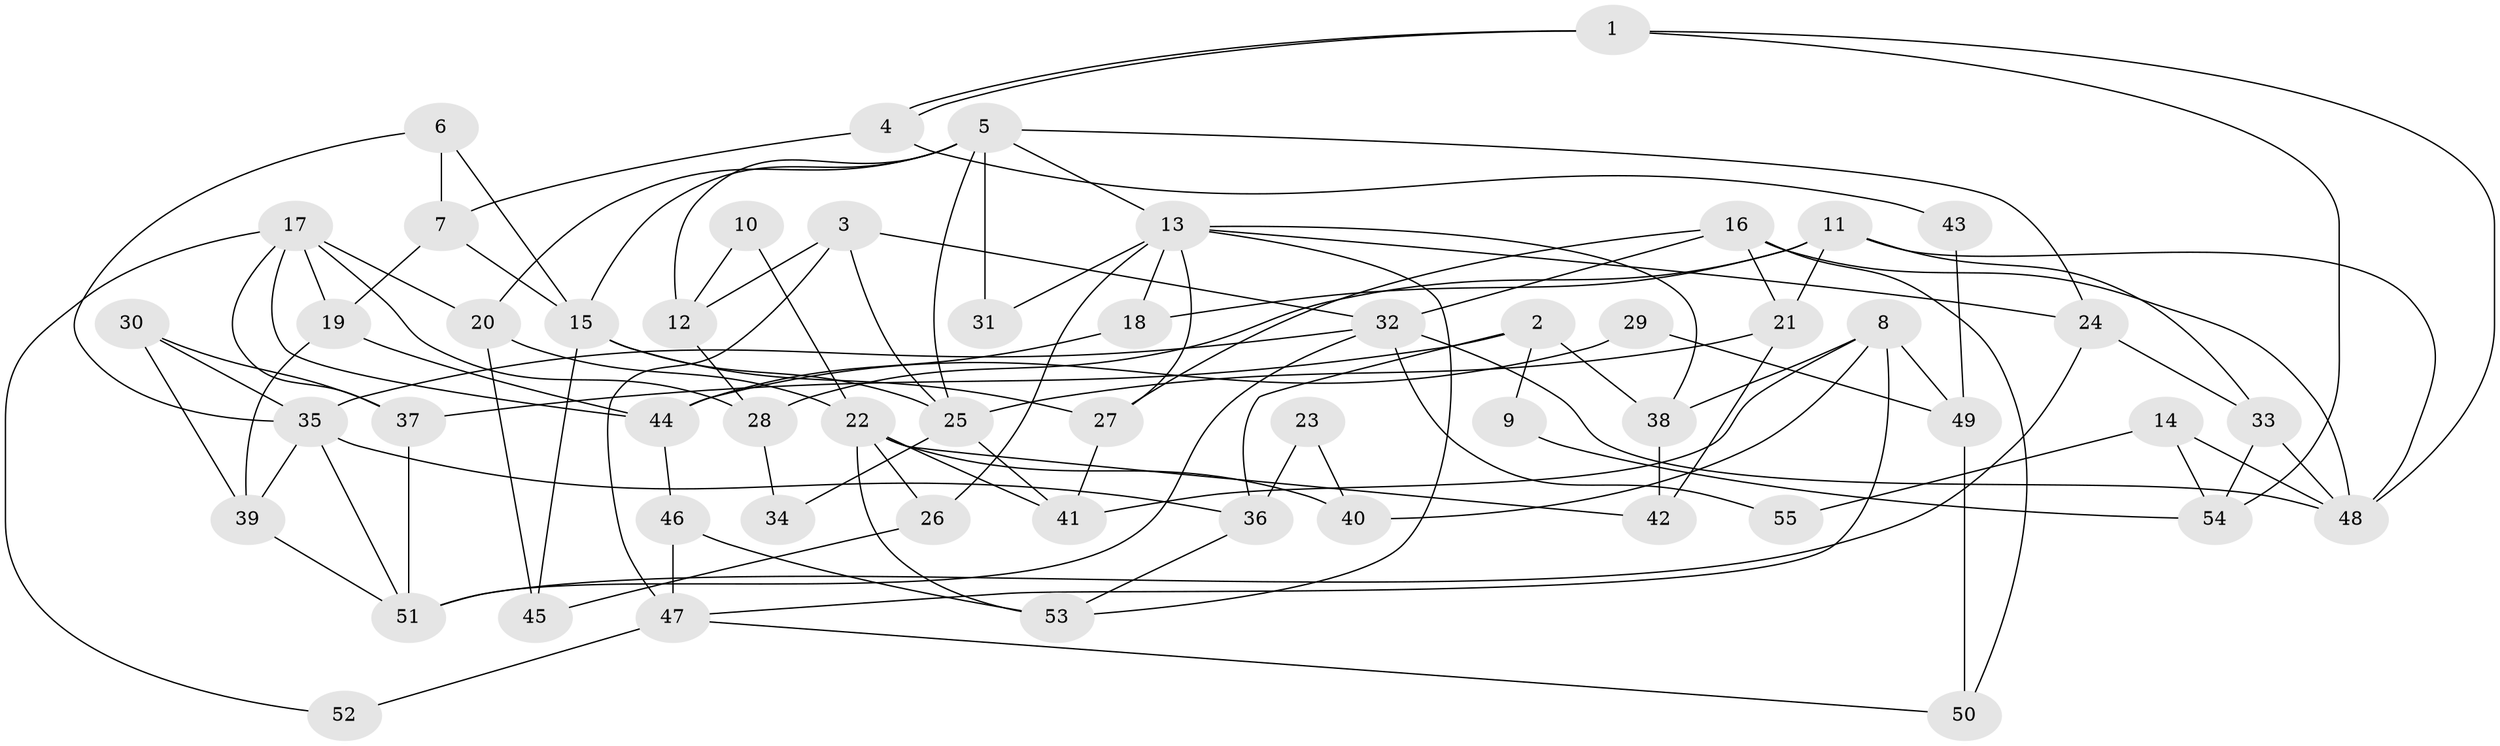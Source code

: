 // coarse degree distribution, {4: 0.18181818181818182, 8: 0.045454545454545456, 7: 0.18181818181818182, 3: 0.18181818181818182, 2: 0.09090909090909091, 5: 0.22727272727272727, 6: 0.045454545454545456, 9: 0.045454545454545456}
// Generated by graph-tools (version 1.1) at 2025/37/03/04/25 23:37:13]
// undirected, 55 vertices, 110 edges
graph export_dot {
  node [color=gray90,style=filled];
  1;
  2;
  3;
  4;
  5;
  6;
  7;
  8;
  9;
  10;
  11;
  12;
  13;
  14;
  15;
  16;
  17;
  18;
  19;
  20;
  21;
  22;
  23;
  24;
  25;
  26;
  27;
  28;
  29;
  30;
  31;
  32;
  33;
  34;
  35;
  36;
  37;
  38;
  39;
  40;
  41;
  42;
  43;
  44;
  45;
  46;
  47;
  48;
  49;
  50;
  51;
  52;
  53;
  54;
  55;
  1 -- 4;
  1 -- 4;
  1 -- 48;
  1 -- 54;
  2 -- 37;
  2 -- 38;
  2 -- 9;
  2 -- 36;
  3 -- 32;
  3 -- 25;
  3 -- 12;
  3 -- 47;
  4 -- 7;
  4 -- 43;
  5 -- 20;
  5 -- 24;
  5 -- 12;
  5 -- 13;
  5 -- 15;
  5 -- 25;
  5 -- 31;
  6 -- 7;
  6 -- 35;
  6 -- 15;
  7 -- 15;
  7 -- 19;
  8 -- 38;
  8 -- 41;
  8 -- 40;
  8 -- 47;
  8 -- 49;
  9 -- 54;
  10 -- 12;
  10 -- 22;
  11 -- 21;
  11 -- 18;
  11 -- 28;
  11 -- 33;
  11 -- 48;
  12 -- 28;
  13 -- 27;
  13 -- 18;
  13 -- 24;
  13 -- 26;
  13 -- 31;
  13 -- 38;
  13 -- 53;
  14 -- 48;
  14 -- 54;
  14 -- 55;
  15 -- 25;
  15 -- 27;
  15 -- 45;
  16 -- 32;
  16 -- 27;
  16 -- 21;
  16 -- 48;
  16 -- 50;
  17 -- 19;
  17 -- 28;
  17 -- 20;
  17 -- 37;
  17 -- 44;
  17 -- 52;
  18 -- 44;
  19 -- 39;
  19 -- 44;
  20 -- 22;
  20 -- 45;
  21 -- 25;
  21 -- 42;
  22 -- 26;
  22 -- 53;
  22 -- 40;
  22 -- 41;
  22 -- 42;
  23 -- 40;
  23 -- 36;
  24 -- 33;
  24 -- 51;
  25 -- 34;
  25 -- 41;
  26 -- 45;
  27 -- 41;
  28 -- 34;
  29 -- 49;
  29 -- 44;
  30 -- 37;
  30 -- 39;
  30 -- 35;
  32 -- 35;
  32 -- 48;
  32 -- 51;
  32 -- 55;
  33 -- 48;
  33 -- 54;
  35 -- 51;
  35 -- 36;
  35 -- 39;
  36 -- 53;
  37 -- 51;
  38 -- 42;
  39 -- 51;
  43 -- 49;
  44 -- 46;
  46 -- 53;
  46 -- 47;
  47 -- 50;
  47 -- 52;
  49 -- 50;
}

